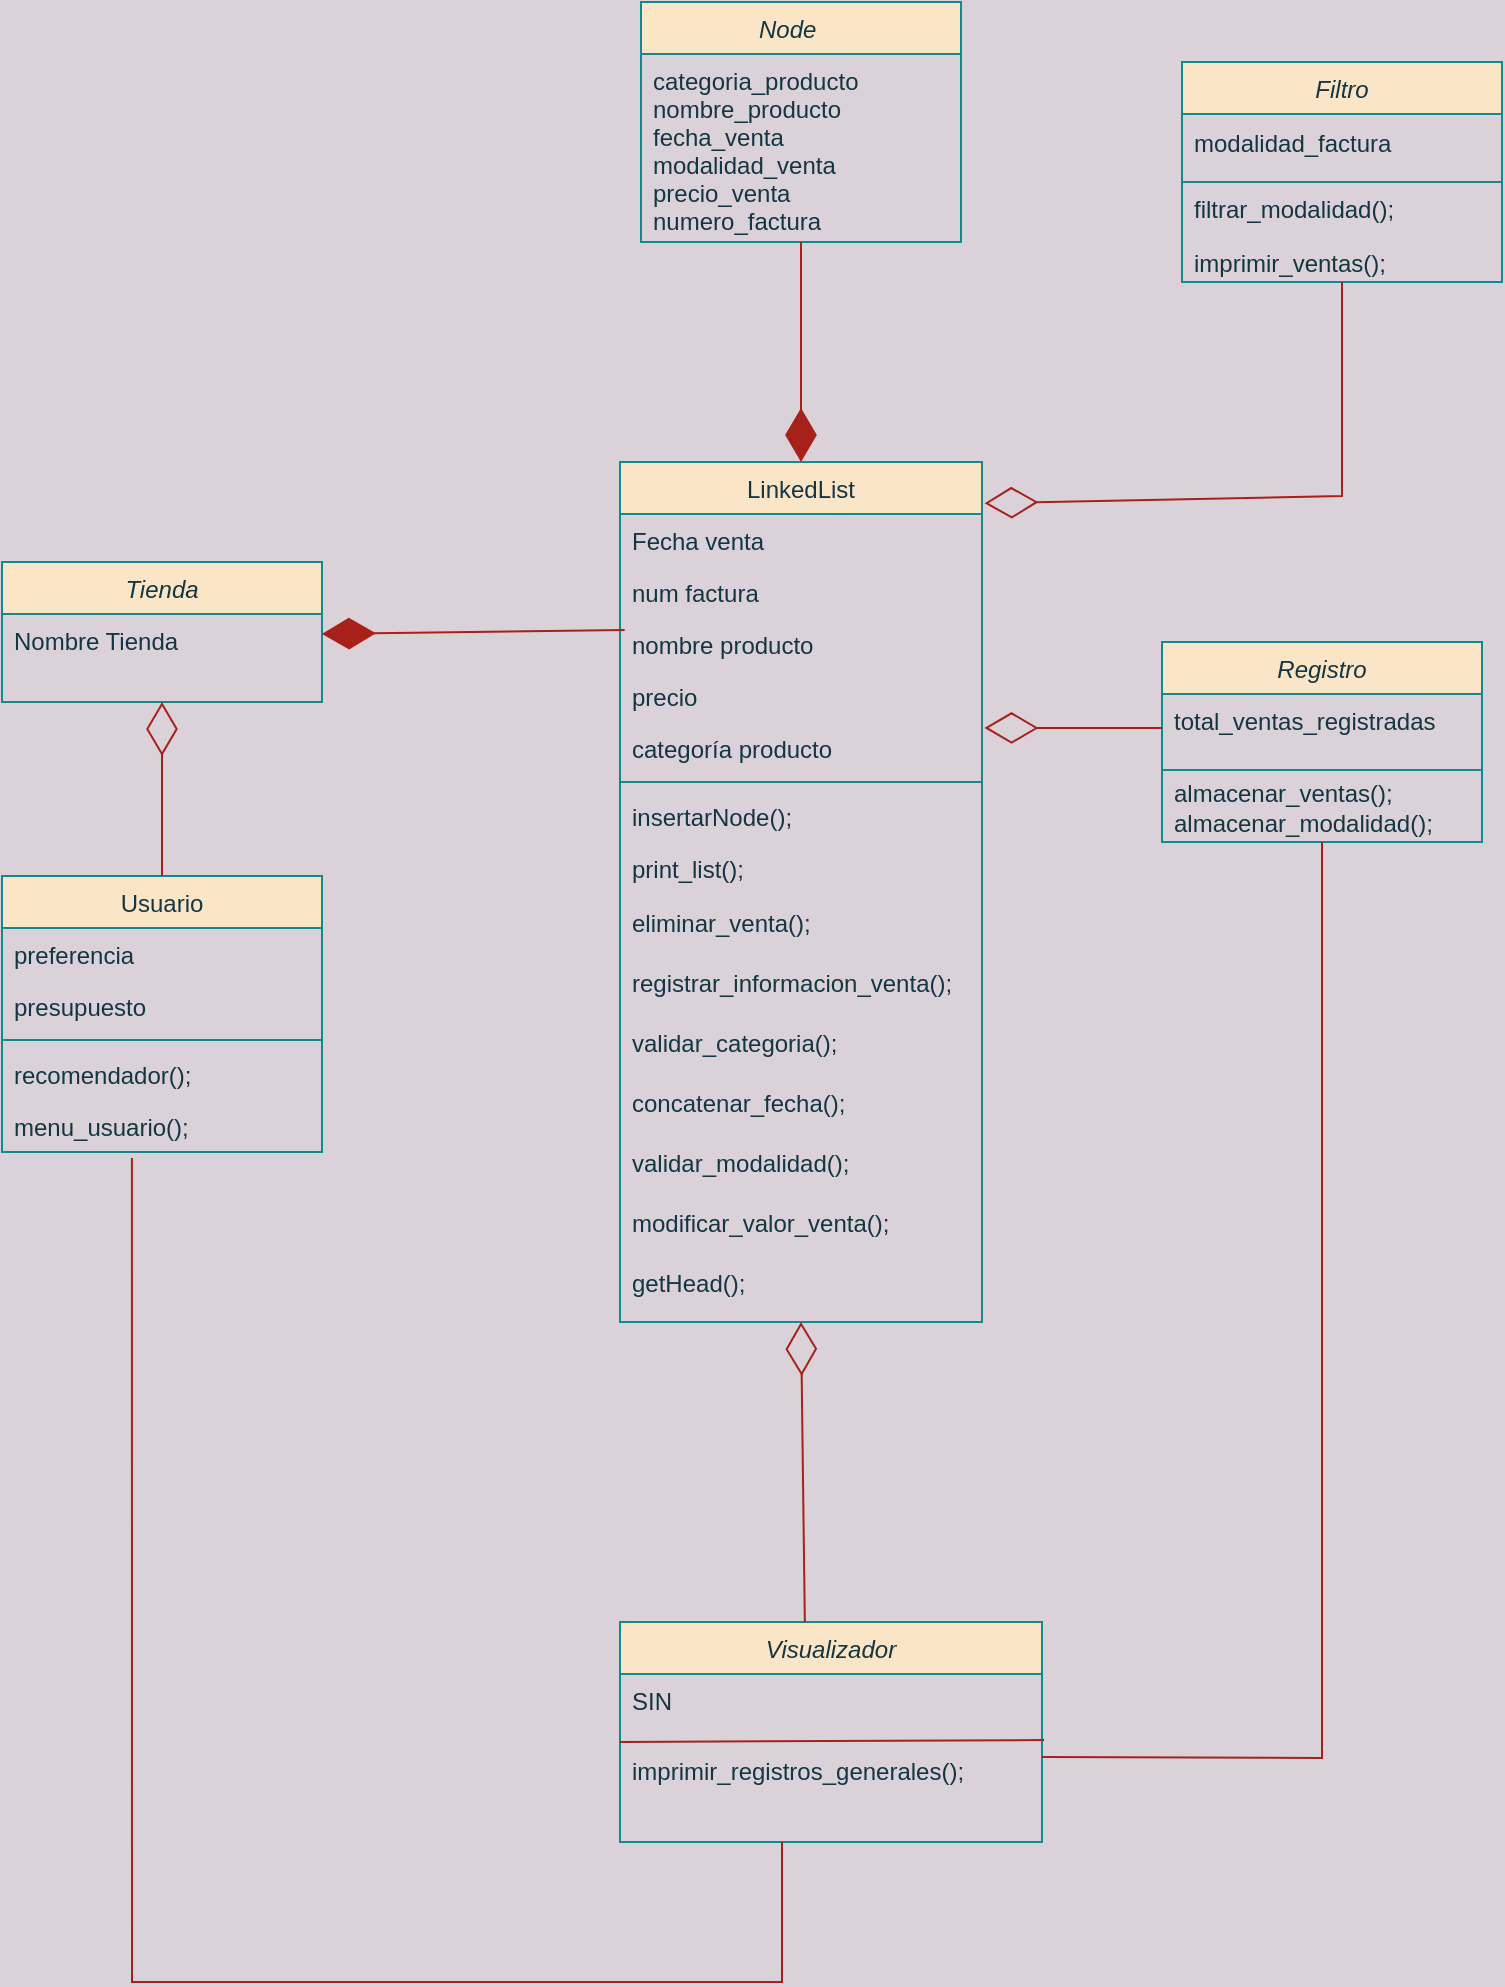 <mxfile version="20.8.10" type="device"><diagram id="C5RBs43oDa-KdzZeNtuy" name="Page-1"><mxGraphModel dx="864" dy="556" grid="1" gridSize="10" guides="1" tooltips="1" connect="1" arrows="1" fold="1" page="1" pageScale="1" pageWidth="827" pageHeight="1169" background="#DAD2D8" math="0" shadow="0"><root><mxCell id="WIyWlLk6GJQsqaUBKTNV-0"/><mxCell id="WIyWlLk6GJQsqaUBKTNV-1" parent="WIyWlLk6GJQsqaUBKTNV-0"/><mxCell id="zkfFHV4jXpPFQw0GAbJ--0" value="Tienda" style="swimlane;fontStyle=2;align=center;verticalAlign=top;childLayout=stackLayout;horizontal=1;startSize=26;horizontalStack=0;resizeParent=1;resizeLast=0;collapsible=1;marginBottom=0;rounded=0;shadow=0;strokeWidth=1;fillColor=#FAE5C7;strokeColor=#0F8B8D;fontColor=#143642;labelBackgroundColor=none;" parent="WIyWlLk6GJQsqaUBKTNV-1" vertex="1"><mxGeometry x="30" y="290" width="160" height="70" as="geometry"><mxRectangle x="230" y="140" width="160" height="26" as="alternateBounds"/></mxGeometry></mxCell><mxCell id="zkfFHV4jXpPFQw0GAbJ--1" value="Nombre Tienda" style="text;align=left;verticalAlign=top;spacingLeft=4;spacingRight=4;overflow=hidden;rotatable=0;points=[[0,0.5],[1,0.5]];portConstraint=eastwest;fontColor=#143642;labelBackgroundColor=none;" parent="zkfFHV4jXpPFQw0GAbJ--0" vertex="1"><mxGeometry y="26" width="160" height="34" as="geometry"/></mxCell><mxCell id="zkfFHV4jXpPFQw0GAbJ--6" value="Usuario" style="swimlane;fontStyle=0;align=center;verticalAlign=top;childLayout=stackLayout;horizontal=1;startSize=26;horizontalStack=0;resizeParent=1;resizeLast=0;collapsible=1;marginBottom=0;rounded=0;shadow=0;strokeWidth=1;fillColor=#FAE5C7;strokeColor=#0F8B8D;fontColor=#143642;labelBackgroundColor=none;" parent="WIyWlLk6GJQsqaUBKTNV-1" vertex="1"><mxGeometry x="30" y="447" width="160" height="138" as="geometry"><mxRectangle x="130" y="380" width="160" height="26" as="alternateBounds"/></mxGeometry></mxCell><mxCell id="zkfFHV4jXpPFQw0GAbJ--7" value="preferencia" style="text;align=left;verticalAlign=top;spacingLeft=4;spacingRight=4;overflow=hidden;rotatable=0;points=[[0,0.5],[1,0.5]];portConstraint=eastwest;fontColor=#143642;labelBackgroundColor=none;" parent="zkfFHV4jXpPFQw0GAbJ--6" vertex="1"><mxGeometry y="26" width="160" height="26" as="geometry"/></mxCell><mxCell id="zkfFHV4jXpPFQw0GAbJ--8" value="presupuesto" style="text;align=left;verticalAlign=top;spacingLeft=4;spacingRight=4;overflow=hidden;rotatable=0;points=[[0,0.5],[1,0.5]];portConstraint=eastwest;rounded=0;shadow=0;html=0;fontColor=#143642;labelBackgroundColor=none;" parent="zkfFHV4jXpPFQw0GAbJ--6" vertex="1"><mxGeometry y="52" width="160" height="26" as="geometry"/></mxCell><mxCell id="zkfFHV4jXpPFQw0GAbJ--9" value="" style="line;html=1;strokeWidth=1;align=left;verticalAlign=middle;spacingTop=-1;spacingLeft=3;spacingRight=3;rotatable=0;labelPosition=right;points=[];portConstraint=eastwest;labelBackgroundColor=none;fillColor=#FAE5C7;strokeColor=#0F8B8D;fontColor=#143642;" parent="zkfFHV4jXpPFQw0GAbJ--6" vertex="1"><mxGeometry y="78" width="160" height="8" as="geometry"/></mxCell><mxCell id="zkfFHV4jXpPFQw0GAbJ--10" value="recomendador();" style="text;align=left;verticalAlign=top;spacingLeft=4;spacingRight=4;overflow=hidden;rotatable=0;points=[[0,0.5],[1,0.5]];portConstraint=eastwest;fontStyle=0;fontColor=#143642;labelBackgroundColor=none;" parent="zkfFHV4jXpPFQw0GAbJ--6" vertex="1"><mxGeometry y="86" width="160" height="26" as="geometry"/></mxCell><mxCell id="zkfFHV4jXpPFQw0GAbJ--11" value="menu_usuario();" style="text;align=left;verticalAlign=top;spacingLeft=4;spacingRight=4;overflow=hidden;rotatable=0;points=[[0,0.5],[1,0.5]];portConstraint=eastwest;fontColor=#143642;labelBackgroundColor=none;" parent="zkfFHV4jXpPFQw0GAbJ--6" vertex="1"><mxGeometry y="112" width="160" height="26" as="geometry"/></mxCell><mxCell id="zkfFHV4jXpPFQw0GAbJ--17" value="LinkedList" style="swimlane;fontStyle=0;align=center;verticalAlign=top;childLayout=stackLayout;horizontal=1;startSize=26;horizontalStack=0;resizeParent=1;resizeLast=0;collapsible=1;marginBottom=0;rounded=0;shadow=0;strokeWidth=1;fillColor=#FAE5C7;strokeColor=#0F8B8D;fontColor=#143642;labelBackgroundColor=none;" parent="WIyWlLk6GJQsqaUBKTNV-1" vertex="1"><mxGeometry x="339" y="240" width="181" height="430" as="geometry"><mxRectangle x="550" y="140" width="160" height="26" as="alternateBounds"/></mxGeometry></mxCell><mxCell id="zkfFHV4jXpPFQw0GAbJ--18" value="Fecha venta" style="text;align=left;verticalAlign=top;spacingLeft=4;spacingRight=4;overflow=hidden;rotatable=0;points=[[0,0.5],[1,0.5]];portConstraint=eastwest;fontColor=#143642;labelBackgroundColor=none;" parent="zkfFHV4jXpPFQw0GAbJ--17" vertex="1"><mxGeometry y="26" width="181" height="26" as="geometry"/></mxCell><mxCell id="zkfFHV4jXpPFQw0GAbJ--19" value="num factura  " style="text;align=left;verticalAlign=top;spacingLeft=4;spacingRight=4;overflow=hidden;rotatable=0;points=[[0,0.5],[1,0.5]];portConstraint=eastwest;rounded=0;shadow=0;html=0;fontColor=#143642;labelBackgroundColor=none;" parent="zkfFHV4jXpPFQw0GAbJ--17" vertex="1"><mxGeometry y="52" width="181" height="26" as="geometry"/></mxCell><mxCell id="zkfFHV4jXpPFQw0GAbJ--20" value="nombre producto" style="text;align=left;verticalAlign=top;spacingLeft=4;spacingRight=4;overflow=hidden;rotatable=0;points=[[0,0.5],[1,0.5]];portConstraint=eastwest;rounded=0;shadow=0;html=0;fontColor=#143642;labelBackgroundColor=none;" parent="zkfFHV4jXpPFQw0GAbJ--17" vertex="1"><mxGeometry y="78" width="181" height="26" as="geometry"/></mxCell><mxCell id="zkfFHV4jXpPFQw0GAbJ--21" value="precio" style="text;align=left;verticalAlign=top;spacingLeft=4;spacingRight=4;overflow=hidden;rotatable=0;points=[[0,0.5],[1,0.5]];portConstraint=eastwest;rounded=0;shadow=0;html=0;fontColor=#143642;labelBackgroundColor=none;" parent="zkfFHV4jXpPFQw0GAbJ--17" vertex="1"><mxGeometry y="104" width="181" height="26" as="geometry"/></mxCell><mxCell id="zkfFHV4jXpPFQw0GAbJ--22" value="categoría producto" style="text;align=left;verticalAlign=top;spacingLeft=4;spacingRight=4;overflow=hidden;rotatable=0;points=[[0,0.5],[1,0.5]];portConstraint=eastwest;rounded=0;shadow=0;html=0;fontColor=#143642;labelBackgroundColor=none;" parent="zkfFHV4jXpPFQw0GAbJ--17" vertex="1"><mxGeometry y="130" width="181" height="26" as="geometry"/></mxCell><mxCell id="zkfFHV4jXpPFQw0GAbJ--23" value="" style="line;html=1;strokeWidth=1;align=left;verticalAlign=middle;spacingTop=-1;spacingLeft=3;spacingRight=3;rotatable=0;labelPosition=right;points=[];portConstraint=eastwest;labelBackgroundColor=none;fillColor=#FAE5C7;strokeColor=#0F8B8D;fontColor=#143642;" parent="zkfFHV4jXpPFQw0GAbJ--17" vertex="1"><mxGeometry y="156" width="181" height="8" as="geometry"/></mxCell><mxCell id="zkfFHV4jXpPFQw0GAbJ--24" value="insertarNode();" style="text;align=left;verticalAlign=top;spacingLeft=4;spacingRight=4;overflow=hidden;rotatable=0;points=[[0,0.5],[1,0.5]];portConstraint=eastwest;fontColor=#143642;labelBackgroundColor=none;" parent="zkfFHV4jXpPFQw0GAbJ--17" vertex="1"><mxGeometry y="164" width="181" height="26" as="geometry"/></mxCell><mxCell id="zkfFHV4jXpPFQw0GAbJ--25" value="print_list();" style="text;align=left;verticalAlign=top;spacingLeft=4;spacingRight=4;overflow=hidden;rotatable=0;points=[[0,0.5],[1,0.5]];portConstraint=eastwest;fontColor=#143642;labelBackgroundColor=none;" parent="zkfFHV4jXpPFQw0GAbJ--17" vertex="1"><mxGeometry y="190" width="181" height="26" as="geometry"/></mxCell><mxCell id="rHVfyqRCnYddK163ynsC-2" value="eliminar_venta();" style="text;html=1;strokeColor=none;fillColor=none;align=left;verticalAlign=middle;whiteSpace=wrap;rounded=0;fontColor=#143642;labelBackgroundColor=none;spacingLeft=4;" parent="zkfFHV4jXpPFQw0GAbJ--17" vertex="1"><mxGeometry y="216" width="181" height="30" as="geometry"/></mxCell><mxCell id="ahb0aW95qstiHwBn-qYp-16" value="registrar_informacion_venta();" style="text;html=1;strokeColor=none;fillColor=none;align=left;verticalAlign=middle;whiteSpace=wrap;rounded=0;fontColor=#143642;spacingLeft=4;" vertex="1" parent="zkfFHV4jXpPFQw0GAbJ--17"><mxGeometry y="246" width="181" height="30" as="geometry"/></mxCell><mxCell id="ahb0aW95qstiHwBn-qYp-17" value="validar_categoria();" style="text;html=1;strokeColor=none;fillColor=none;align=left;verticalAlign=middle;whiteSpace=wrap;rounded=0;fontColor=#143642;spacingLeft=4;" vertex="1" parent="zkfFHV4jXpPFQw0GAbJ--17"><mxGeometry y="276" width="181" height="30" as="geometry"/></mxCell><mxCell id="ahb0aW95qstiHwBn-qYp-18" value="concatenar_fecha();" style="text;html=1;strokeColor=none;fillColor=none;align=left;verticalAlign=middle;whiteSpace=wrap;rounded=0;fontColor=#143642;spacingLeft=4;" vertex="1" parent="zkfFHV4jXpPFQw0GAbJ--17"><mxGeometry y="306" width="181" height="30" as="geometry"/></mxCell><mxCell id="ahb0aW95qstiHwBn-qYp-19" value="validar_modalidad();" style="text;html=1;strokeColor=none;fillColor=none;align=left;verticalAlign=middle;whiteSpace=wrap;rounded=0;fontColor=#143642;spacingLeft=4;" vertex="1" parent="zkfFHV4jXpPFQw0GAbJ--17"><mxGeometry y="336" width="181" height="30" as="geometry"/></mxCell><mxCell id="ahb0aW95qstiHwBn-qYp-20" value="modificar_valor_venta();" style="text;html=1;strokeColor=none;fillColor=none;align=left;verticalAlign=middle;whiteSpace=wrap;rounded=0;fontColor=#143642;spacingLeft=4;" vertex="1" parent="zkfFHV4jXpPFQw0GAbJ--17"><mxGeometry y="366" width="181" height="30" as="geometry"/></mxCell><mxCell id="ahb0aW95qstiHwBn-qYp-21" value="getHead();" style="text;html=1;strokeColor=none;fillColor=none;align=left;verticalAlign=middle;whiteSpace=wrap;rounded=0;fontColor=#143642;spacingLeft=4;" vertex="1" parent="zkfFHV4jXpPFQw0GAbJ--17"><mxGeometry y="396" width="181" height="30" as="geometry"/></mxCell><mxCell id="rHVfyqRCnYddK163ynsC-3" value="Registro" style="swimlane;fontStyle=2;align=center;verticalAlign=top;childLayout=stackLayout;horizontal=1;startSize=26;horizontalStack=0;resizeParent=1;resizeLast=0;collapsible=1;marginBottom=0;rounded=0;shadow=0;strokeWidth=1;fillColor=#FAE5C7;strokeColor=#0F8B8D;fontColor=#143642;labelBackgroundColor=none;" parent="WIyWlLk6GJQsqaUBKTNV-1" vertex="1"><mxGeometry x="610" y="330" width="160" height="100" as="geometry"><mxRectangle x="230" y="140" width="160" height="26" as="alternateBounds"/></mxGeometry></mxCell><mxCell id="rHVfyqRCnYddK163ynsC-4" value="total_ventas_registradas" style="text;align=left;verticalAlign=top;spacingLeft=4;spacingRight=4;overflow=hidden;rotatable=0;points=[[0,0.5],[1,0.5]];portConstraint=eastwest;fontColor=#143642;labelBackgroundColor=none;" parent="rHVfyqRCnYddK163ynsC-3" vertex="1"><mxGeometry y="26" width="160" height="34" as="geometry"/></mxCell><mxCell id="ahb0aW95qstiHwBn-qYp-12" value="" style="line;strokeWidth=1;fillColor=none;align=left;verticalAlign=middle;spacingTop=-1;spacingLeft=3;spacingRight=3;rotatable=0;labelPosition=right;points=[];portConstraint=eastwest;strokeColor=inherit;fontColor=#143642;" vertex="1" parent="rHVfyqRCnYddK163ynsC-3"><mxGeometry y="60" width="160" height="8" as="geometry"/></mxCell><mxCell id="ahb0aW95qstiHwBn-qYp-13" value="almacenar_ventas();&lt;br&gt;&lt;div style=&quot;&quot;&gt;&lt;span style=&quot;background-color: initial;&quot;&gt;almacenar_modalidad();&lt;/span&gt;&lt;/div&gt;" style="text;html=1;strokeColor=none;fillColor=none;align=left;verticalAlign=middle;whiteSpace=wrap;rounded=0;fontColor=#143642;spacingLeft=4;" vertex="1" parent="rHVfyqRCnYddK163ynsC-3"><mxGeometry y="68" width="160" height="30" as="geometry"/></mxCell><mxCell id="rHVfyqRCnYddK163ynsC-5" value="Filtro" style="swimlane;fontStyle=2;align=center;verticalAlign=top;childLayout=stackLayout;horizontal=1;startSize=26;horizontalStack=0;resizeParent=1;resizeLast=0;collapsible=1;marginBottom=0;rounded=0;shadow=0;strokeWidth=1;fillColor=#FAE5C7;strokeColor=#0F8B8D;fontColor=#143642;labelBackgroundColor=none;" parent="WIyWlLk6GJQsqaUBKTNV-1" vertex="1"><mxGeometry x="620" y="40" width="160" height="110" as="geometry"><mxRectangle x="230" y="140" width="160" height="26" as="alternateBounds"/></mxGeometry></mxCell><mxCell id="rHVfyqRCnYddK163ynsC-8" value="modalidad_factura" style="text;html=1;strokeColor=none;fillColor=none;align=left;verticalAlign=middle;whiteSpace=wrap;rounded=0;spacingLeft=4;fontColor=#143642;labelBackgroundColor=none;" parent="rHVfyqRCnYddK163ynsC-5" vertex="1"><mxGeometry y="26" width="160" height="30" as="geometry"/></mxCell><mxCell id="ahb0aW95qstiHwBn-qYp-10" value="" style="line;strokeWidth=1;fillColor=none;align=left;verticalAlign=middle;spacingTop=-1;spacingLeft=3;spacingRight=3;rotatable=0;labelPosition=right;points=[];portConstraint=eastwest;strokeColor=inherit;fontColor=#143642;" vertex="1" parent="rHVfyqRCnYddK163ynsC-5"><mxGeometry y="56" width="160" height="8" as="geometry"/></mxCell><mxCell id="ahb0aW95qstiHwBn-qYp-11" value="&lt;p style=&quot;line-height: 120%;&quot;&gt;filtrar_modalidad();&lt;/p&gt;&lt;p style=&quot;line-height: 120%;&quot;&gt;imprimir_ventas();&lt;/p&gt;" style="text;html=1;strokeColor=none;fillColor=none;align=left;verticalAlign=middle;whiteSpace=wrap;rounded=0;fontColor=#143642;spacingLeft=4;" vertex="1" parent="rHVfyqRCnYddK163ynsC-5"><mxGeometry y="64" width="160" height="46" as="geometry"/></mxCell><mxCell id="rHVfyqRCnYddK163ynsC-10" value="Visualizador" style="swimlane;fontStyle=2;align=center;verticalAlign=top;childLayout=stackLayout;horizontal=1;startSize=26;horizontalStack=0;resizeParent=1;resizeLast=0;collapsible=1;marginBottom=0;rounded=0;shadow=0;strokeWidth=1;fillColor=#FAE5C7;strokeColor=#0F8B8D;fontColor=#143642;labelBackgroundColor=none;" parent="WIyWlLk6GJQsqaUBKTNV-1" vertex="1"><mxGeometry x="339" y="820" width="211" height="110" as="geometry"><mxRectangle x="230" y="140" width="160" height="26" as="alternateBounds"/></mxGeometry></mxCell><mxCell id="rHVfyqRCnYddK163ynsC-11" value="SIN" style="text;align=left;verticalAlign=top;spacingLeft=4;spacingRight=4;overflow=hidden;rotatable=0;points=[[0,0.5],[1,0.5]];portConstraint=eastwest;fontColor=#143642;labelBackgroundColor=none;" parent="rHVfyqRCnYddK163ynsC-10" vertex="1"><mxGeometry y="26" width="211" height="34" as="geometry"/></mxCell><mxCell id="rHVfyqRCnYddK163ynsC-12" value="" style="endArrow=none;html=1;rounded=0;labelBackgroundColor=none;strokeColor=#A8201A;fontColor=default;entryX=1.005;entryY=0.971;entryDx=0;entryDy=0;entryPerimeter=0;" parent="rHVfyqRCnYddK163ynsC-10" edge="1" target="rHVfyqRCnYddK163ynsC-11"><mxGeometry width="50" height="50" relative="1" as="geometry"><mxPoint y="60" as="sourcePoint"/><mxPoint x="160" y="60" as="targetPoint"/></mxGeometry></mxCell><mxCell id="rHVfyqRCnYddK163ynsC-13" value="imprimir_registros_generales();" style="text;html=1;strokeColor=none;fillColor=none;align=left;verticalAlign=middle;whiteSpace=wrap;rounded=0;spacingLeft=4;fontColor=#143642;labelBackgroundColor=none;" parent="rHVfyqRCnYddK163ynsC-10" vertex="1"><mxGeometry y="60" width="211" height="30" as="geometry"/></mxCell><mxCell id="rHVfyqRCnYddK163ynsC-19" value="" style="endArrow=diamondThin;endFill=1;endSize=24;html=1;rounded=0;exitX=0.013;exitY=0.231;exitDx=0;exitDy=0;entryX=1;entryY=0.294;entryDx=0;entryDy=0;entryPerimeter=0;exitPerimeter=0;labelBackgroundColor=none;strokeColor=#A8201A;fontColor=default;" parent="WIyWlLk6GJQsqaUBKTNV-1" source="zkfFHV4jXpPFQw0GAbJ--20" target="zkfFHV4jXpPFQw0GAbJ--1" edge="1"><mxGeometry width="160" relative="1" as="geometry"><mxPoint x="290" y="250" as="sourcePoint"/><mxPoint x="190" y="250" as="targetPoint"/></mxGeometry></mxCell><mxCell id="rHVfyqRCnYddK163ynsC-22" value="" style="endArrow=diamondThin;endFill=0;endSize=24;html=1;rounded=0;entryX=0.5;entryY=1;entryDx=0;entryDy=0;exitX=0.5;exitY=0;exitDx=0;exitDy=0;labelBackgroundColor=none;strokeColor=#A8201A;fontColor=default;" parent="WIyWlLk6GJQsqaUBKTNV-1" source="zkfFHV4jXpPFQw0GAbJ--6" target="zkfFHV4jXpPFQw0GAbJ--0" edge="1"><mxGeometry width="160" relative="1" as="geometry"><mxPoint x="380" y="430" as="sourcePoint"/><mxPoint x="540" y="430" as="targetPoint"/></mxGeometry></mxCell><mxCell id="ahb0aW95qstiHwBn-qYp-0" value="Node    " style="swimlane;fontStyle=2;align=center;verticalAlign=top;childLayout=stackLayout;horizontal=1;startSize=26;horizontalStack=0;resizeParent=1;resizeLast=0;collapsible=1;marginBottom=0;rounded=0;shadow=0;strokeWidth=1;fillColor=#FAE5C7;strokeColor=#0F8B8D;fontColor=#143642;labelBackgroundColor=none;" vertex="1" parent="WIyWlLk6GJQsqaUBKTNV-1"><mxGeometry x="349.5" y="10" width="160" height="120" as="geometry"><mxRectangle x="230" y="140" width="160" height="26" as="alternateBounds"/></mxGeometry></mxCell><mxCell id="ahb0aW95qstiHwBn-qYp-1" value="categoria_producto&#10;nombre_producto&#10;fecha_venta&#10;modalidad_venta&#10;precio_venta&#10;numero_factura" style="text;align=left;verticalAlign=top;spacingLeft=4;spacingRight=4;overflow=hidden;rotatable=0;points=[[0,0.5],[1,0.5]];portConstraint=eastwest;fontColor=#143642;labelBackgroundColor=none;" vertex="1" parent="ahb0aW95qstiHwBn-qYp-0"><mxGeometry y="26" width="160" height="94" as="geometry"/></mxCell><mxCell id="ahb0aW95qstiHwBn-qYp-4" value="" style="endArrow=diamondThin;endFill=0;endSize=24;html=1;rounded=0;entryX=1.007;entryY=0.048;entryDx=0;entryDy=0;entryPerimeter=0;exitX=0.5;exitY=1;exitDx=0;exitDy=0;labelBackgroundColor=none;strokeColor=#A8201A;fontColor=default;" edge="1" parent="WIyWlLk6GJQsqaUBKTNV-1" source="rHVfyqRCnYddK163ynsC-5" target="zkfFHV4jXpPFQw0GAbJ--17"><mxGeometry width="160" relative="1" as="geometry"><mxPoint x="700" y="126" as="sourcePoint"/><mxPoint x="750" y="270" as="targetPoint"/><Array as="points"><mxPoint x="700" y="257"/></Array></mxGeometry></mxCell><mxCell id="ahb0aW95qstiHwBn-qYp-5" value="" style="endArrow=diamondThin;endFill=0;endSize=24;html=1;rounded=0;exitX=0;exitY=0.5;exitDx=0;exitDy=0;entryX=1.007;entryY=0.115;entryDx=0;entryDy=0;entryPerimeter=0;labelBackgroundColor=none;strokeColor=#A8201A;fontColor=default;" edge="1" parent="WIyWlLk6GJQsqaUBKTNV-1" source="rHVfyqRCnYddK163ynsC-4" target="zkfFHV4jXpPFQw0GAbJ--22"><mxGeometry width="160" relative="1" as="geometry"><mxPoint x="330" y="290" as="sourcePoint"/><mxPoint x="490" y="290" as="targetPoint"/></mxGeometry></mxCell><mxCell id="ahb0aW95qstiHwBn-qYp-6" value="" style="endArrow=diamondThin;endFill=0;endSize=24;html=1;rounded=0;exitX=0.438;exitY=0;exitDx=0;exitDy=0;exitPerimeter=0;labelBackgroundColor=none;strokeColor=#A8201A;fontColor=default;entryX=0.5;entryY=1;entryDx=0;entryDy=0;" edge="1" parent="WIyWlLk6GJQsqaUBKTNV-1" source="rHVfyqRCnYddK163ynsC-10" target="zkfFHV4jXpPFQw0GAbJ--17"><mxGeometry width="160" relative="1" as="geometry"><mxPoint x="330" y="490" as="sourcePoint"/><mxPoint x="412" y="520" as="targetPoint"/></mxGeometry></mxCell><mxCell id="ahb0aW95qstiHwBn-qYp-7" value="" style="endArrow=diamondThin;endFill=1;endSize=24;html=1;rounded=0;exitX=0.5;exitY=1;exitDx=0;exitDy=0;entryX=0.5;entryY=0;entryDx=0;entryDy=0;labelBackgroundColor=none;strokeColor=#A8201A;fontColor=default;" edge="1" parent="WIyWlLk6GJQsqaUBKTNV-1" source="ahb0aW95qstiHwBn-qYp-0" target="zkfFHV4jXpPFQw0GAbJ--17"><mxGeometry width="160" relative="1" as="geometry"><mxPoint x="330" y="220" as="sourcePoint"/><mxPoint x="490" y="220" as="targetPoint"/></mxGeometry></mxCell><mxCell id="ahb0aW95qstiHwBn-qYp-8" value="" style="endArrow=none;html=1;rounded=0;entryX=0.5;entryY=1;entryDx=0;entryDy=0;exitX=1;exitY=0.25;exitDx=0;exitDy=0;labelBackgroundColor=none;strokeColor=#A8201A;fontColor=default;" edge="1" parent="WIyWlLk6GJQsqaUBKTNV-1" source="rHVfyqRCnYddK163ynsC-13" target="rHVfyqRCnYddK163ynsC-3"><mxGeometry width="50" height="50" relative="1" as="geometry"><mxPoint x="390" y="580" as="sourcePoint"/><mxPoint x="440" y="530" as="targetPoint"/><Array as="points"><mxPoint x="690" y="888"/></Array></mxGeometry></mxCell><mxCell id="ahb0aW95qstiHwBn-qYp-9" value="" style="endArrow=none;html=1;rounded=0;entryX=0.406;entryY=1.115;entryDx=0;entryDy=0;entryPerimeter=0;labelBackgroundColor=none;strokeColor=#A8201A;fontColor=default;" edge="1" parent="WIyWlLk6GJQsqaUBKTNV-1" target="zkfFHV4jXpPFQw0GAbJ--11"><mxGeometry width="50" height="50" relative="1" as="geometry"><mxPoint x="420" y="930" as="sourcePoint"/><mxPoint x="440" y="660" as="targetPoint"/><Array as="points"><mxPoint x="420" y="1000"/><mxPoint x="95" y="1000"/></Array></mxGeometry></mxCell></root></mxGraphModel></diagram></mxfile>